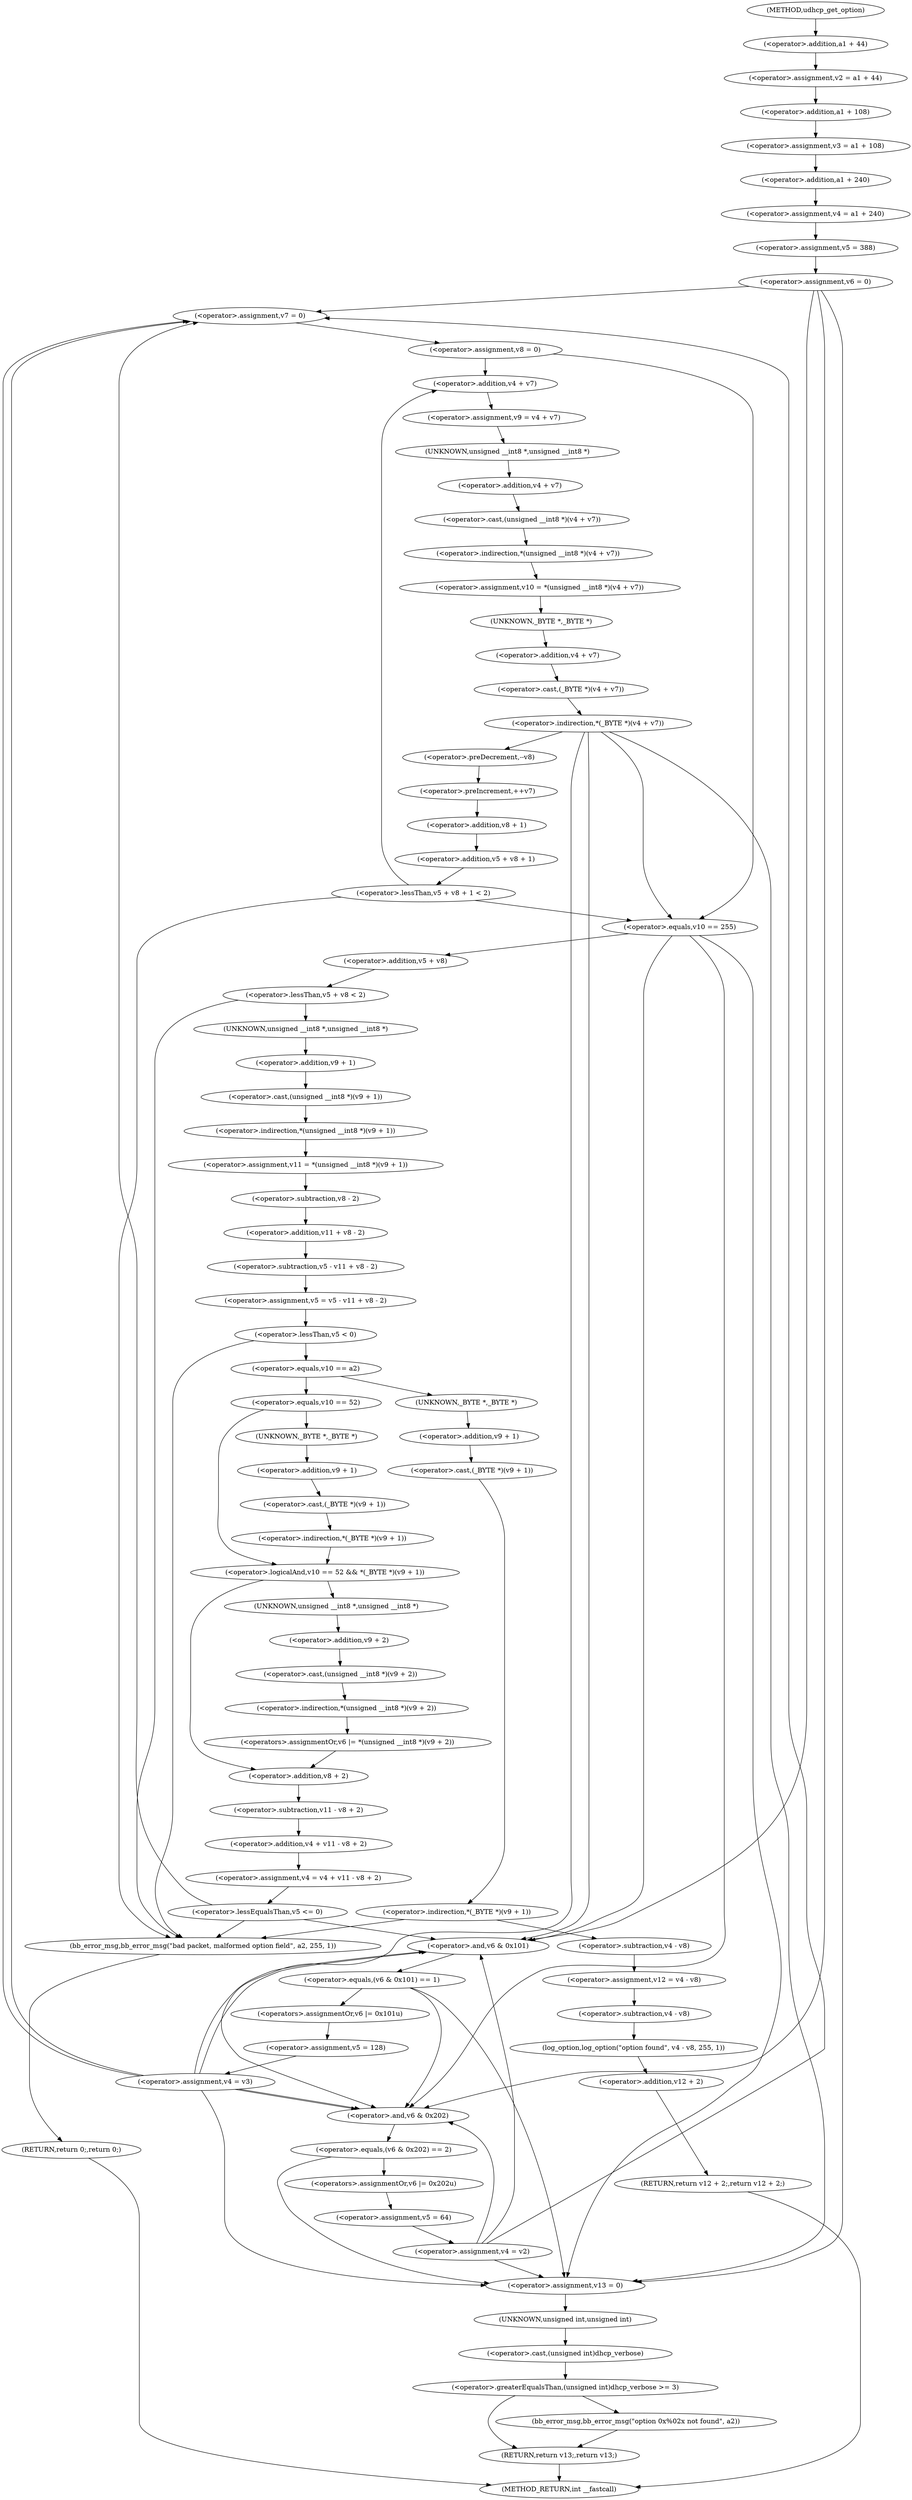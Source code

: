 digraph udhcp_get_option {  
"1000129" [label = "(<operator>.assignment,v2 = a1 + 44)" ]
"1000131" [label = "(<operator>.addition,a1 + 44)" ]
"1000134" [label = "(<operator>.assignment,v3 = a1 + 108)" ]
"1000136" [label = "(<operator>.addition,a1 + 108)" ]
"1000139" [label = "(<operator>.assignment,v4 = a1 + 240)" ]
"1000141" [label = "(<operator>.addition,a1 + 240)" ]
"1000144" [label = "(<operator>.assignment,v5 = 388)" ]
"1000147" [label = "(<operator>.assignment,v6 = 0)" ]
"1000159" [label = "(<operator>.assignment,v7 = 0)" ]
"1000162" [label = "(<operator>.assignment,v8 = 0)" ]
"1000168" [label = "(<operator>.assignment,v9 = v4 + v7)" ]
"1000170" [label = "(<operator>.addition,v4 + v7)" ]
"1000173" [label = "(<operator>.assignment,v10 = *(unsigned __int8 *)(v4 + v7))" ]
"1000175" [label = "(<operator>.indirection,*(unsigned __int8 *)(v4 + v7))" ]
"1000176" [label = "(<operator>.cast,(unsigned __int8 *)(v4 + v7))" ]
"1000177" [label = "(UNKNOWN,unsigned __int8 *,unsigned __int8 *)" ]
"1000178" [label = "(<operator>.addition,v4 + v7)" ]
"1000182" [label = "(<operator>.indirection,*(_BYTE *)(v4 + v7))" ]
"1000183" [label = "(<operator>.cast,(_BYTE *)(v4 + v7))" ]
"1000184" [label = "(UNKNOWN,_BYTE *,_BYTE *)" ]
"1000185" [label = "(<operator>.addition,v4 + v7)" ]
"1000189" [label = "(<operator>.preDecrement,--v8)" ]
"1000191" [label = "(<operator>.preIncrement,++v7)" ]
"1000194" [label = "(<operator>.lessThan,v5 + v8 + 1 < 2)" ]
"1000195" [label = "(<operator>.addition,v5 + v8 + 1)" ]
"1000197" [label = "(<operator>.addition,v8 + 1)" ]
"1000203" [label = "(<operator>.equals,v10 == 255)" ]
"1000208" [label = "(<operator>.lessThan,v5 + v8 < 2)" ]
"1000209" [label = "(<operator>.addition,v5 + v8)" ]
"1000214" [label = "(<operator>.assignment,v11 = *(unsigned __int8 *)(v9 + 1))" ]
"1000216" [label = "(<operator>.indirection,*(unsigned __int8 *)(v9 + 1))" ]
"1000217" [label = "(<operator>.cast,(unsigned __int8 *)(v9 + 1))" ]
"1000218" [label = "(UNKNOWN,unsigned __int8 *,unsigned __int8 *)" ]
"1000219" [label = "(<operator>.addition,v9 + 1)" ]
"1000222" [label = "(<operator>.assignment,v5 = v5 - v11 + v8 - 2)" ]
"1000224" [label = "(<operator>.subtraction,v5 - v11 + v8 - 2)" ]
"1000226" [label = "(<operator>.addition,v11 + v8 - 2)" ]
"1000228" [label = "(<operator>.subtraction,v8 - 2)" ]
"1000232" [label = "(<operator>.lessThan,v5 < 0)" ]
"1000237" [label = "(<operator>.equals,v10 == a2)" ]
"1000242" [label = "(<operator>.indirection,*(_BYTE *)(v9 + 1))" ]
"1000243" [label = "(<operator>.cast,(_BYTE *)(v9 + 1))" ]
"1000244" [label = "(UNKNOWN,_BYTE *,_BYTE *)" ]
"1000245" [label = "(<operator>.addition,v9 + 1)" ]
"1000249" [label = "(<operator>.assignment,v12 = v4 - v8)" ]
"1000251" [label = "(<operator>.subtraction,v4 - v8)" ]
"1000254" [label = "(log_option,log_option(\"option found\", v4 - v8, 255, 1))" ]
"1000256" [label = "(<operator>.subtraction,v4 - v8)" ]
"1000261" [label = "(RETURN,return v12 + 2;,return v12 + 2;)" ]
"1000262" [label = "(<operator>.addition,v12 + 2)" ]
"1000266" [label = "(bb_error_msg,bb_error_msg(\"bad packet, malformed option field\", a2, 255, 1))" ]
"1000271" [label = "(RETURN,return 0;,return 0;)" ]
"1000274" [label = "(<operator>.logicalAnd,v10 == 52 && *(_BYTE *)(v9 + 1))" ]
"1000275" [label = "(<operator>.equals,v10 == 52)" ]
"1000278" [label = "(<operator>.indirection,*(_BYTE *)(v9 + 1))" ]
"1000279" [label = "(<operator>.cast,(_BYTE *)(v9 + 1))" ]
"1000280" [label = "(UNKNOWN,_BYTE *,_BYTE *)" ]
"1000281" [label = "(<operator>.addition,v9 + 1)" ]
"1000284" [label = "(<operators>.assignmentOr,v6 |= *(unsigned __int8 *)(v9 + 2))" ]
"1000286" [label = "(<operator>.indirection,*(unsigned __int8 *)(v9 + 2))" ]
"1000287" [label = "(<operator>.cast,(unsigned __int8 *)(v9 + 2))" ]
"1000288" [label = "(UNKNOWN,unsigned __int8 *,unsigned __int8 *)" ]
"1000289" [label = "(<operator>.addition,v9 + 2)" ]
"1000292" [label = "(<operator>.assignment,v4 = v4 + v11 - v8 + 2)" ]
"1000294" [label = "(<operator>.addition,v4 + v11 - v8 + 2)" ]
"1000296" [label = "(<operator>.subtraction,v11 - v8 + 2)" ]
"1000298" [label = "(<operator>.addition,v8 + 2)" ]
"1000302" [label = "(<operator>.lessEqualsThan,v5 <= 0)" ]
"1000307" [label = "(<operator>.equals,(v6 & 0x101) == 1)" ]
"1000308" [label = "(<operator>.and,v6 & 0x101)" ]
"1000313" [label = "(<operators>.assignmentOr,v6 |= 0x101u)" ]
"1000316" [label = "(<operator>.assignment,v5 = 128)" ]
"1000319" [label = "(<operator>.assignment,v4 = v3)" ]
"1000325" [label = "(<operator>.equals,(v6 & 0x202) == 2)" ]
"1000326" [label = "(<operator>.and,v6 & 0x202)" ]
"1000331" [label = "(<operators>.assignmentOr,v6 |= 0x202u)" ]
"1000334" [label = "(<operator>.assignment,v5 = 64)" ]
"1000337" [label = "(<operator>.assignment,v4 = v2)" ]
"1000342" [label = "(<operator>.assignment,v13 = 0)" ]
"1000346" [label = "(<operator>.greaterEqualsThan,(unsigned int)dhcp_verbose >= 3)" ]
"1000347" [label = "(<operator>.cast,(unsigned int)dhcp_verbose)" ]
"1000348" [label = "(UNKNOWN,unsigned int,unsigned int)" ]
"1000351" [label = "(bb_error_msg,bb_error_msg(\"option 0x%02x not found\", a2))" ]
"1000354" [label = "(RETURN,return v13;,return v13;)" ]
"1000113" [label = "(METHOD,udhcp_get_option)" ]
"1000356" [label = "(METHOD_RETURN,int __fastcall)" ]
  "1000129" -> "1000136" 
  "1000131" -> "1000129" 
  "1000134" -> "1000141" 
  "1000136" -> "1000134" 
  "1000139" -> "1000144" 
  "1000141" -> "1000139" 
  "1000144" -> "1000147" 
  "1000147" -> "1000159" 
  "1000147" -> "1000308" 
  "1000147" -> "1000326" 
  "1000147" -> "1000342" 
  "1000159" -> "1000162" 
  "1000162" -> "1000170" 
  "1000162" -> "1000203" 
  "1000168" -> "1000177" 
  "1000170" -> "1000168" 
  "1000173" -> "1000184" 
  "1000175" -> "1000173" 
  "1000176" -> "1000175" 
  "1000177" -> "1000178" 
  "1000178" -> "1000176" 
  "1000182" -> "1000203" 
  "1000182" -> "1000308" 
  "1000182" -> "1000326" 
  "1000182" -> "1000342" 
  "1000182" -> "1000189" 
  "1000183" -> "1000182" 
  "1000184" -> "1000185" 
  "1000185" -> "1000183" 
  "1000189" -> "1000191" 
  "1000191" -> "1000197" 
  "1000194" -> "1000170" 
  "1000194" -> "1000203" 
  "1000194" -> "1000266" 
  "1000195" -> "1000194" 
  "1000197" -> "1000195" 
  "1000203" -> "1000308" 
  "1000203" -> "1000326" 
  "1000203" -> "1000342" 
  "1000203" -> "1000209" 
  "1000208" -> "1000266" 
  "1000208" -> "1000218" 
  "1000209" -> "1000208" 
  "1000214" -> "1000228" 
  "1000216" -> "1000214" 
  "1000217" -> "1000216" 
  "1000218" -> "1000219" 
  "1000219" -> "1000217" 
  "1000222" -> "1000232" 
  "1000224" -> "1000222" 
  "1000226" -> "1000224" 
  "1000228" -> "1000226" 
  "1000232" -> "1000266" 
  "1000232" -> "1000237" 
  "1000237" -> "1000244" 
  "1000237" -> "1000275" 
  "1000242" -> "1000251" 
  "1000242" -> "1000266" 
  "1000243" -> "1000242" 
  "1000244" -> "1000245" 
  "1000245" -> "1000243" 
  "1000249" -> "1000256" 
  "1000251" -> "1000249" 
  "1000254" -> "1000262" 
  "1000256" -> "1000254" 
  "1000261" -> "1000356" 
  "1000262" -> "1000261" 
  "1000266" -> "1000271" 
  "1000271" -> "1000356" 
  "1000274" -> "1000288" 
  "1000274" -> "1000298" 
  "1000275" -> "1000280" 
  "1000275" -> "1000274" 
  "1000278" -> "1000274" 
  "1000279" -> "1000278" 
  "1000280" -> "1000281" 
  "1000281" -> "1000279" 
  "1000284" -> "1000298" 
  "1000286" -> "1000284" 
  "1000287" -> "1000286" 
  "1000288" -> "1000289" 
  "1000289" -> "1000287" 
  "1000292" -> "1000302" 
  "1000294" -> "1000292" 
  "1000296" -> "1000294" 
  "1000298" -> "1000296" 
  "1000302" -> "1000159" 
  "1000302" -> "1000308" 
  "1000302" -> "1000266" 
  "1000307" -> "1000313" 
  "1000307" -> "1000326" 
  "1000307" -> "1000342" 
  "1000308" -> "1000307" 
  "1000313" -> "1000316" 
  "1000316" -> "1000319" 
  "1000319" -> "1000159" 
  "1000319" -> "1000308" 
  "1000319" -> "1000326" 
  "1000319" -> "1000342" 
  "1000319" -> "1000159" 
  "1000319" -> "1000308" 
  "1000319" -> "1000326" 
  "1000325" -> "1000331" 
  "1000325" -> "1000342" 
  "1000326" -> "1000325" 
  "1000331" -> "1000334" 
  "1000334" -> "1000337" 
  "1000337" -> "1000159" 
  "1000337" -> "1000308" 
  "1000337" -> "1000326" 
  "1000337" -> "1000342" 
  "1000342" -> "1000348" 
  "1000346" -> "1000351" 
  "1000346" -> "1000354" 
  "1000347" -> "1000346" 
  "1000348" -> "1000347" 
  "1000351" -> "1000354" 
  "1000354" -> "1000356" 
  "1000113" -> "1000131" 
}
